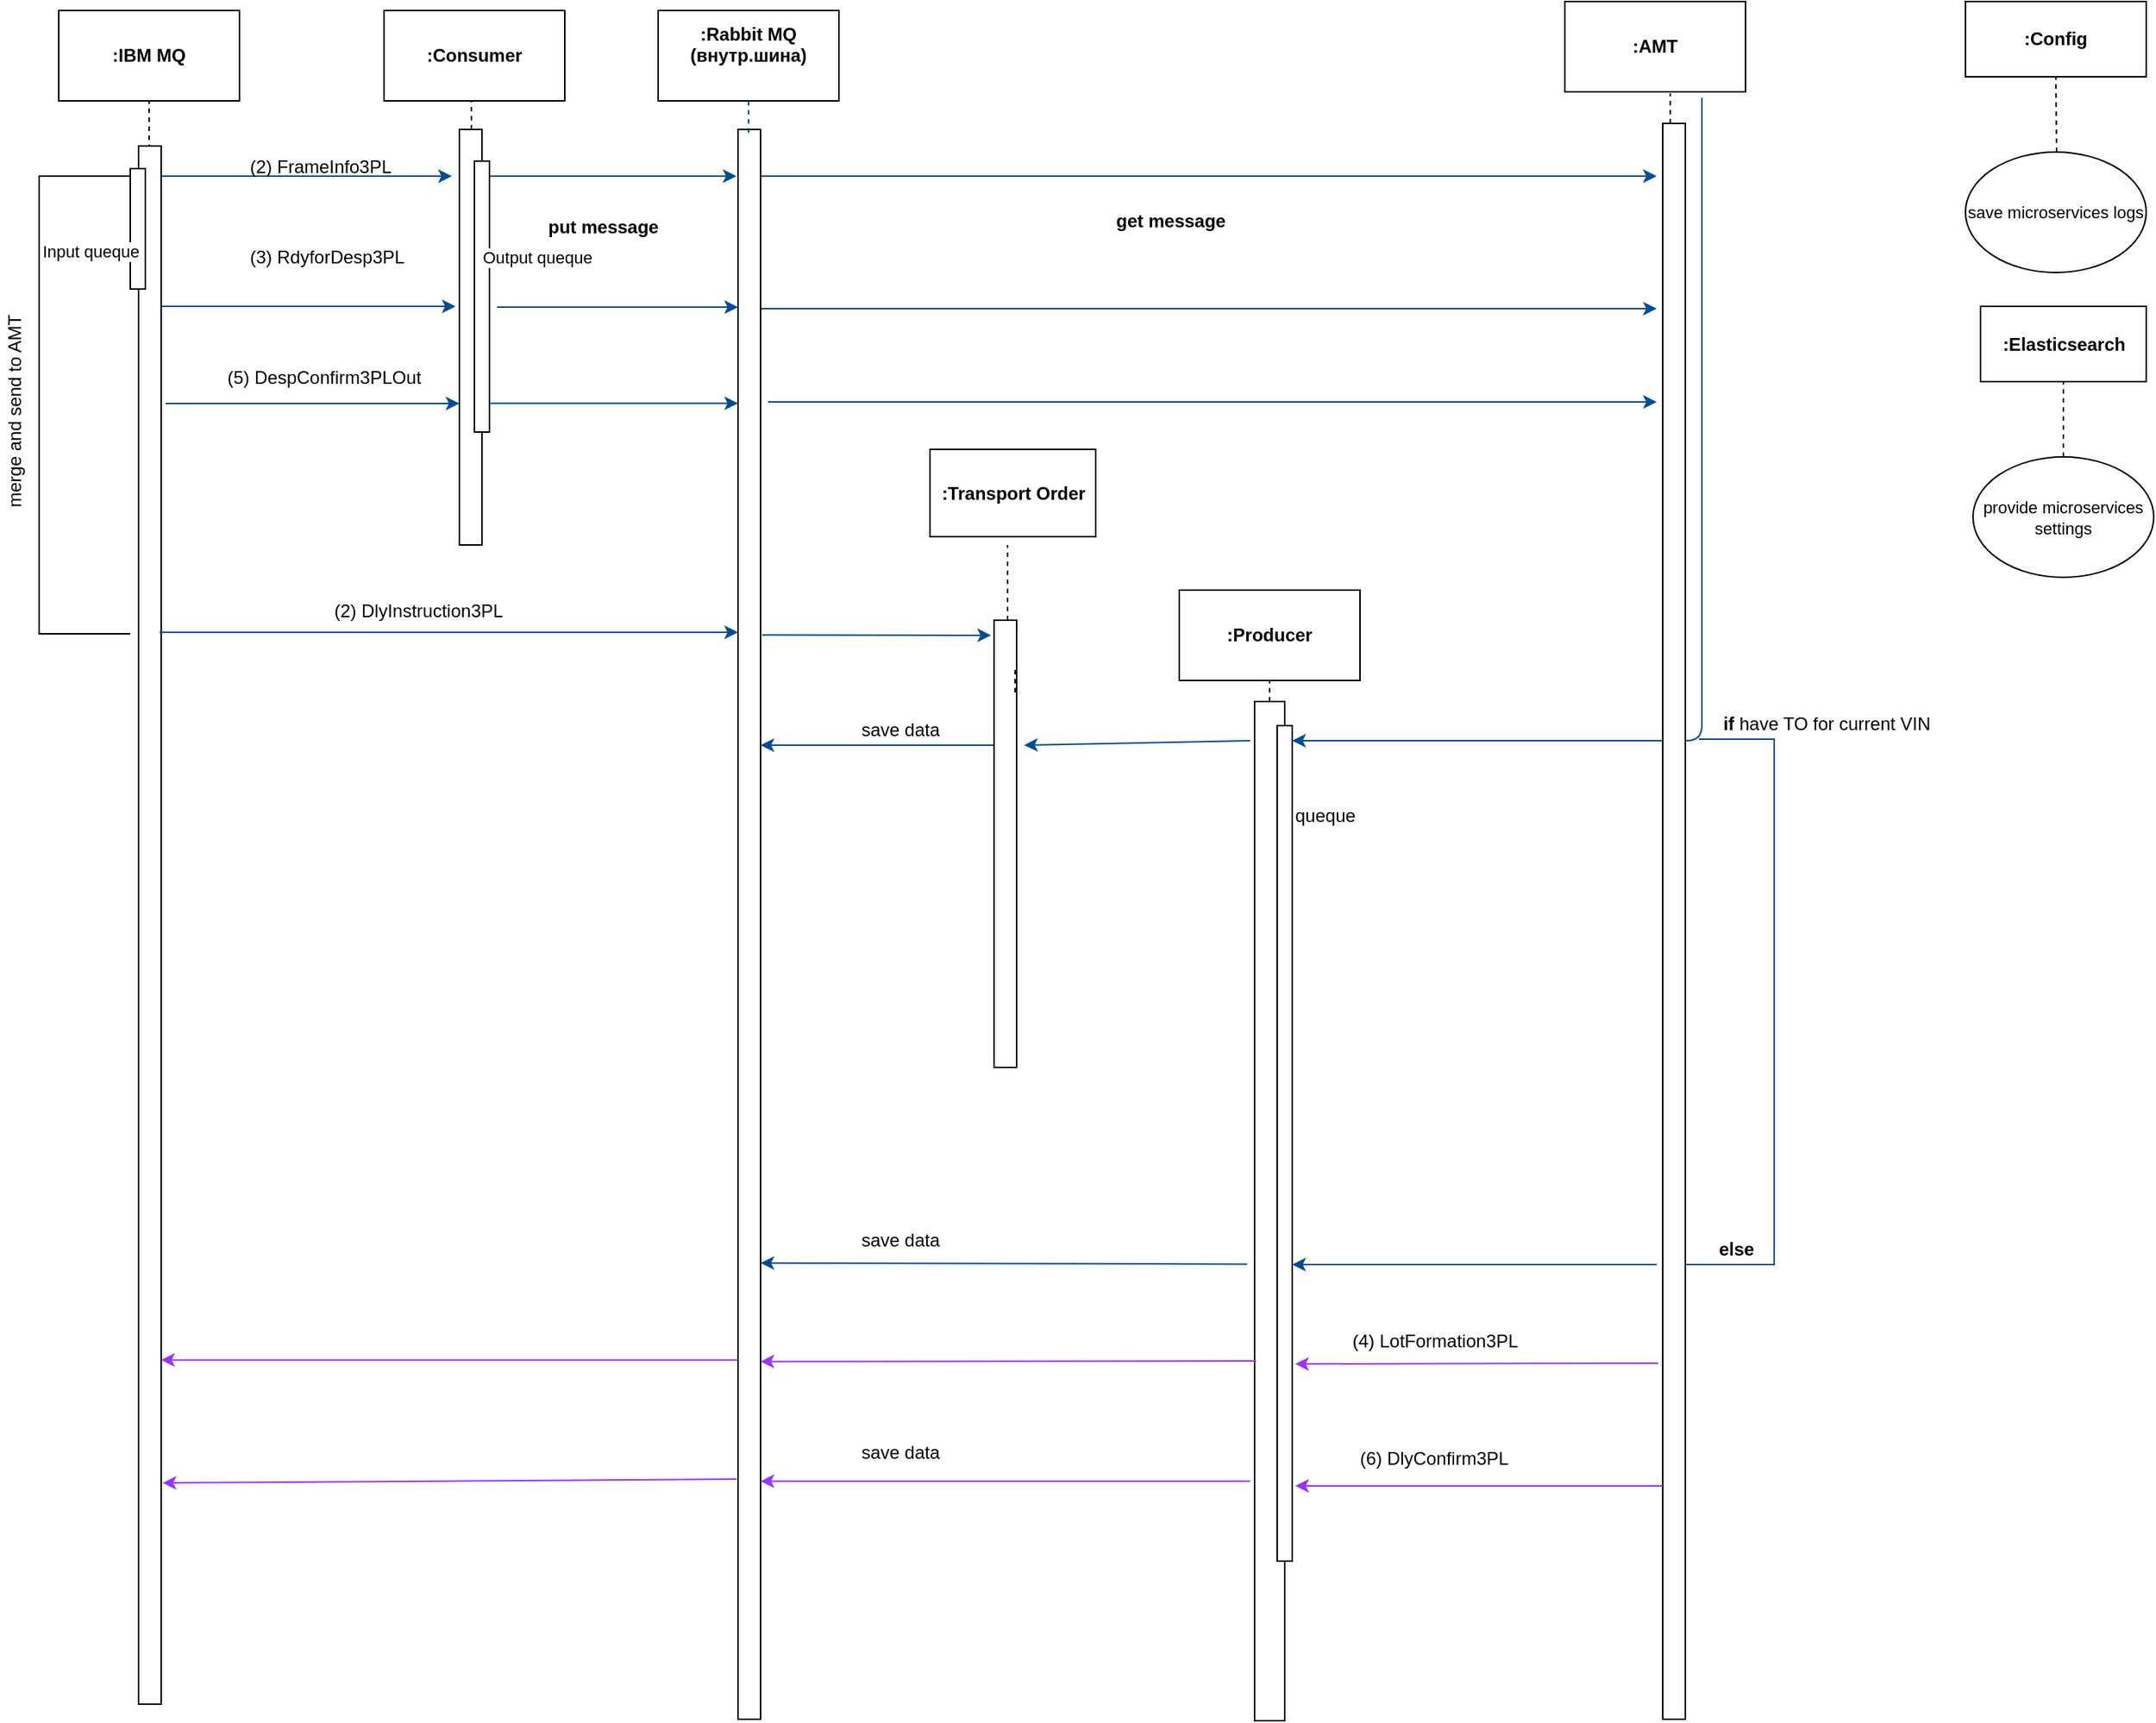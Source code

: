 <mxfile version="10.9.7" type="github"><diagram id="QFj1b3Ph4AJKoAcfD_9Q" name="Page-1"><mxGraphModel dx="2249" dy="796" grid="1" gridSize="10" guides="1" tooltips="1" connect="1" arrows="1" fold="1" page="1" pageScale="1" pageWidth="827" pageHeight="1169" math="0" shadow="0"><root><mxCell id="0"/><mxCell id="1" parent="0"/><mxCell id="KpSiDFXF2KOXU8hQdIHE-29" value="(3) RdyforDesp3PL" style="text;html=1;" parent="1" vertex="1"><mxGeometry x="-236.5" y="275" width="110" height="30" as="geometry"/></mxCell><mxCell id="52InWGM_COEgxq2UhdLl-113" value="&lt;span style=&quot;font-size: 12px&quot;&gt;:Elasticsearch&lt;/span&gt;" style="html=1;labelBackgroundColor=#ffffff;fontSize=1;fontStyle=1" parent="1" vertex="1"><mxGeometry x="915" y="321.5" width="110" height="50" as="geometry"/></mxCell><mxCell id="52InWGM_COEgxq2UhdLl-114" value="&lt;b&gt;:Config&lt;/b&gt;" style="rounded=0;whiteSpace=wrap;html=1;labelBackgroundColor=#ffffff;fontSize=12;" parent="1" vertex="1"><mxGeometry x="905" y="119" width="120" height="50" as="geometry"/></mxCell><mxCell id="52InWGM_COEgxq2UhdLl-122" value="" style="endArrow=none;dashed=1;html=1;fontSize=12;entryX=0.5;entryY=1;entryDx=0;entryDy=0;exitX=0.5;exitY=0;exitDx=0;exitDy=0;" parent="1" source="52InWGM_COEgxq2UhdLl-160" target="52InWGM_COEgxq2UhdLl-113" edge="1"><mxGeometry width="50" height="50" relative="1" as="geometry"><mxPoint x="960" y="431.5" as="sourcePoint"/><mxPoint x="1025" y="691.5" as="targetPoint"/></mxGeometry></mxCell><mxCell id="52InWGM_COEgxq2UhdLl-123" value="" style="endArrow=none;dashed=1;html=1;fontSize=12;entryX=0.5;entryY=1;entryDx=0;entryDy=0;" parent="1" target="52InWGM_COEgxq2UhdLl-114" edge="1"><mxGeometry width="50" height="50" relative="1" as="geometry"><mxPoint x="965.5" y="219" as="sourcePoint"/><mxPoint x="1240.5" y="209" as="targetPoint"/></mxGeometry></mxCell><mxCell id="52InWGM_COEgxq2UhdLl-157" value="settings for microservises" style="text;html=1;strokeColor=none;fillColor=none;align=center;verticalAlign=middle;whiteSpace=wrap;rounded=0;labelBackgroundColor=#ffffff;fontSize=11;" parent="1" vertex="1"><mxGeometry x="940" y="454.5" width="40" height="20" as="geometry"/></mxCell><mxCell id="52InWGM_COEgxq2UhdLl-159" value="&lt;span style=&quot;text-align: left;&quot;&gt;save microservices logs&lt;/span&gt;" style="ellipse;whiteSpace=wrap;html=1;labelBackgroundColor=none;fontSize=11;" parent="1" vertex="1"><mxGeometry x="905" y="219" width="120" height="80" as="geometry"/></mxCell><mxCell id="52InWGM_COEgxq2UhdLl-160" value="&lt;span style=&quot;text-align: left&quot;&gt;provide microservices settings&lt;/span&gt;" style="ellipse;whiteSpace=wrap;html=1;labelBackgroundColor=none;fontSize=11;" parent="1" vertex="1"><mxGeometry x="910" y="421.5" width="120" height="80" as="geometry"/></mxCell><mxCell id="52InWGM_COEgxq2UhdLl-175" value="&lt;b style=&quot;font-size: 12px;&quot;&gt;:IBM MQ&lt;/b&gt;" style="rounded=0;whiteSpace=wrap;html=1;labelBackgroundColor=none;fontSize=12;" parent="1" vertex="1"><mxGeometry x="-361" y="125" width="120" height="60" as="geometry"/></mxCell><mxCell id="52InWGM_COEgxq2UhdLl-176" value="&lt;b&gt;:Consumer&lt;/b&gt;" style="rounded=0;whiteSpace=wrap;html=1;labelBackgroundColor=none;fontSize=12;" parent="1" vertex="1"><mxGeometry x="-145" y="125" width="120" height="60" as="geometry"/></mxCell><mxCell id="52InWGM_COEgxq2UhdLl-177" value="&lt;b&gt;:Rabbit MQ&lt;br&gt;(внутр.шина)&lt;br&gt;&lt;br&gt;&lt;/b&gt;" style="rounded=0;whiteSpace=wrap;html=1;labelBackgroundColor=none;fontSize=12;" parent="1" vertex="1"><mxGeometry x="37" y="125" width="120" height="60" as="geometry"/></mxCell><mxCell id="52InWGM_COEgxq2UhdLl-178" value="&lt;b&gt;:Producer&lt;/b&gt;" style="rounded=0;whiteSpace=wrap;html=1;labelBackgroundColor=none;fontSize=12;" parent="1" vertex="1"><mxGeometry x="383" y="510" width="120" height="60" as="geometry"/></mxCell><mxCell id="52InWGM_COEgxq2UhdLl-179" value="&lt;b&gt;:Transport Order&lt;/b&gt;" style="rounded=0;whiteSpace=wrap;html=1;labelBackgroundColor=none;fontSize=12;" parent="1" vertex="1"><mxGeometry x="217.5" y="416.5" width="110" height="58" as="geometry"/></mxCell><mxCell id="52InWGM_COEgxq2UhdLl-180" value="&lt;b&gt;:AMT&lt;/b&gt;" style="rounded=0;whiteSpace=wrap;html=1;labelBackgroundColor=none;fontSize=12;" parent="1" vertex="1"><mxGeometry x="639" y="119" width="120" height="60" as="geometry"/></mxCell><mxCell id="52InWGM_COEgxq2UhdLl-181" value="" style="endArrow=none;dashed=1;html=1;fontSize=12;entryX=0.5;entryY=1;entryDx=0;entryDy=0;" parent="1" target="52InWGM_COEgxq2UhdLl-175" edge="1"><mxGeometry width="50" height="50" relative="1" as="geometry"><mxPoint x="-301" y="655" as="sourcePoint"/><mxPoint x="-300" y="205" as="targetPoint"/></mxGeometry></mxCell><mxCell id="52InWGM_COEgxq2UhdLl-182" value="" style="endArrow=none;dashed=1;html=1;fontSize=12;entryX=0.583;entryY=1;entryDx=0;entryDy=0;entryPerimeter=0;" parent="1" edge="1"><mxGeometry width="50" height="50" relative="1" as="geometry"><mxPoint x="-87" y="204" as="sourcePoint"/><mxPoint x="-87" y="185" as="targetPoint"/></mxGeometry></mxCell><mxCell id="52InWGM_COEgxq2UhdLl-184" value="" style="endArrow=none;dashed=1;html=1;fontSize=12;entryX=0.5;entryY=1;entryDx=0;entryDy=0;" parent="1" source="DakCSxDWCGbXa1bq1zqm-27" target="52InWGM_COEgxq2UhdLl-178" edge="1"><mxGeometry width="50" height="50" relative="1" as="geometry"><mxPoint x="408.5" y="757.5" as="sourcePoint"/><mxPoint x="214.5" y="337.5" as="targetPoint"/></mxGeometry></mxCell><mxCell id="52InWGM_COEgxq2UhdLl-185" value="" style="endArrow=none;dashed=1;html=1;fontSize=12;" parent="1" edge="1"><mxGeometry width="50" height="50" relative="1" as="geometry"><mxPoint x="269" y="530" as="sourcePoint"/><mxPoint x="269" y="480" as="targetPoint"/><Array as="points"/></mxGeometry></mxCell><mxCell id="52InWGM_COEgxq2UhdLl-186" value="" style="endArrow=none;dashed=1;html=1;fontSize=12;entryX=0.583;entryY=1.017;entryDx=0;entryDy=0;entryPerimeter=0;" parent="1" source="DakCSxDWCGbXa1bq1zqm-14" target="52InWGM_COEgxq2UhdLl-180" edge="1"><mxGeometry width="50" height="50" relative="1" as="geometry"><mxPoint x="709" y="885" as="sourcePoint"/><mxPoint x="740" y="365" as="targetPoint"/><Array as="points"/></mxGeometry></mxCell><mxCell id="52InWGM_COEgxq2UhdLl-187" value="" style="endArrow=classic;html=1;fontSize=12;strokeColor=#004C99;" parent="1" edge="1"><mxGeometry width="50" height="50" relative="1" as="geometry"><mxPoint x="-300" y="235" as="sourcePoint"/><mxPoint x="-100" y="235" as="targetPoint"/></mxGeometry></mxCell><mxCell id="52InWGM_COEgxq2UhdLl-189" value="" style="endArrow=classic;html=1;fontSize=12;strokeColor=#004C99;" parent="1" edge="1"><mxGeometry width="50" height="50" relative="1" as="geometry"><mxPoint x="-297.5" y="321.5" as="sourcePoint"/><mxPoint x="-97.5" y="321.5" as="targetPoint"/></mxGeometry></mxCell><mxCell id="52InWGM_COEgxq2UhdLl-190" value="" style="endArrow=classic;html=1;fontSize=12;strokeColor=#004C99;" parent="1" edge="1"><mxGeometry width="50" height="50" relative="1" as="geometry"><mxPoint x="-90" y="235" as="sourcePoint"/><mxPoint x="89" y="235" as="targetPoint"/></mxGeometry></mxCell><mxCell id="52InWGM_COEgxq2UhdLl-191" value="" style="endArrow=classic;html=1;fontSize=12;strokeColor=#004C99;exitX=1.2;exitY=0.169;exitDx=0;exitDy=0;exitPerimeter=0;" parent="1" edge="1"><mxGeometry width="50" height="50" relative="1" as="geometry"><mxPoint x="-290" y="386" as="sourcePoint"/><mxPoint x="-95" y="386" as="targetPoint"/></mxGeometry></mxCell><mxCell id="52InWGM_COEgxq2UhdLl-193" value="(2) FrameInfo3PL" style="text;html=1;" parent="1" vertex="1"><mxGeometry x="-236.5" y="215" width="100" height="30" as="geometry"/></mxCell><mxCell id="DakCSxDWCGbXa1bq1zqm-1" value="" style="endArrow=classic;html=1;strokeColor=#004C99;" parent="1" edge="1"><mxGeometry width="50" height="50" relative="1" as="geometry"><mxPoint x="100" y="235" as="sourcePoint"/><mxPoint x="700" y="235" as="targetPoint"/></mxGeometry></mxCell><mxCell id="DakCSxDWCGbXa1bq1zqm-5" value="" style="endArrow=classic;html=1;strokeColor=#004C99;exitX=1.067;exitY=0.318;exitDx=0;exitDy=0;exitPerimeter=0;" parent="1" edge="1" source="DakCSxDWCGbXa1bq1zqm-17"><mxGeometry width="50" height="50" relative="1" as="geometry"><mxPoint x="100" y="280" as="sourcePoint"/><mxPoint x="258" y="540" as="targetPoint"/><Array as="points"/></mxGeometry></mxCell><mxCell id="DakCSxDWCGbXa1bq1zqm-6" value="" style="endArrow=classic;html=1;strokeColor=#004C99;" parent="1" edge="1"><mxGeometry width="50" height="50" relative="1" as="geometry"><mxPoint x="90" y="323" as="sourcePoint"/><mxPoint x="700" y="323" as="targetPoint"/></mxGeometry></mxCell><mxCell id="DakCSxDWCGbXa1bq1zqm-7" value="&lt;b&gt;if &lt;/b&gt;have TO for current VIN" style="text;html=1;strokeColor=none;fillColor=none;align=center;verticalAlign=middle;whiteSpace=wrap;rounded=0;" parent="1" vertex="1"><mxGeometry x="733" y="589" width="160" height="20" as="geometry"/></mxCell><mxCell id="DakCSxDWCGbXa1bq1zqm-8" value="" style="endArrow=classic;html=1;strokeColor=#004C99;" parent="1" edge="1"><mxGeometry width="50" height="50" relative="1" as="geometry"><mxPoint x="730" y="183" as="sourcePoint"/><mxPoint x="458" y="610" as="targetPoint"/><Array as="points"><mxPoint x="730" y="610"/></Array></mxGeometry></mxCell><mxCell id="DakCSxDWCGbXa1bq1zqm-9" value="" style="html=1;points=[];perimeter=orthogonalPerimeter;" parent="1" vertex="1"><mxGeometry x="-308" y="215" width="15" height="1035" as="geometry"/></mxCell><mxCell id="DakCSxDWCGbXa1bq1zqm-10" value="" style="html=1;points=[];perimeter=orthogonalPerimeter;" parent="1" vertex="1"><mxGeometry x="-95" y="204" width="15" height="276" as="geometry"/></mxCell><mxCell id="DakCSxDWCGbXa1bq1zqm-13" value="&lt;b&gt;get message&lt;/b&gt;" style="text;html=1;strokeColor=none;fillColor=none;align=center;verticalAlign=middle;whiteSpace=wrap;rounded=0;" parent="1" vertex="1"><mxGeometry x="327.5" y="255" width="99" height="20" as="geometry"/></mxCell><mxCell id="DakCSxDWCGbXa1bq1zqm-14" value="" style="html=1;points=[];perimeter=orthogonalPerimeter;" parent="1" vertex="1"><mxGeometry x="704" y="200" width="15" height="1060" as="geometry"/></mxCell><mxCell id="DakCSxDWCGbXa1bq1zqm-16" value="&lt;b&gt;put message&lt;/b&gt;" style="text;html=1;fillColor=#ffffff;" parent="1" vertex="1"><mxGeometry x="-38" y="255" width="100" height="30" as="geometry"/></mxCell><mxCell id="DakCSxDWCGbXa1bq1zqm-17" value="" style="html=1;points=[];perimeter=orthogonalPerimeter;" parent="1" vertex="1"><mxGeometry x="90" y="204" width="15" height="1056" as="geometry"/></mxCell><mxCell id="DakCSxDWCGbXa1bq1zqm-21" value="" style="html=1;points=[];perimeter=orthogonalPerimeter;labelBackgroundColor=#ffffff;fontSize=11;" parent="1" vertex="1"><mxGeometry x="-313.5" y="230" width="10" height="80" as="geometry"/></mxCell><mxCell id="DakCSxDWCGbXa1bq1zqm-22" value="Input queque" style="text;html=1;strokeColor=none;fillColor=none;align=center;verticalAlign=middle;whiteSpace=wrap;rounded=0;labelBackgroundColor=#ffffff;fontSize=11;" parent="1" vertex="1"><mxGeometry x="-378" y="275" width="77" height="20" as="geometry"/></mxCell><mxCell id="DakCSxDWCGbXa1bq1zqm-24" value="" style="html=1;points=[];perimeter=orthogonalPerimeter;labelBackgroundColor=#ffffff;fontSize=11;" parent="1" vertex="1"><mxGeometry x="-85" y="225" width="10" height="180" as="geometry"/></mxCell><mxCell id="DakCSxDWCGbXa1bq1zqm-25" value="Output queque" style="text;html=1;strokeColor=none;fillColor=none;align=center;verticalAlign=middle;whiteSpace=wrap;rounded=0;labelBackgroundColor=#ffffff;fontSize=11;" parent="1" vertex="1"><mxGeometry x="-87.5" y="279" width="88" height="20" as="geometry"/></mxCell><mxCell id="DakCSxDWCGbXa1bq1zqm-27" value="" style="html=1;points=[];perimeter=orthogonalPerimeter;labelBackgroundColor=#ffffff;fontSize=11;" parent="1" vertex="1"><mxGeometry x="433" y="584" width="20" height="677" as="geometry"/></mxCell><mxCell id="DakCSxDWCGbXa1bq1zqm-29" value="" style="html=1;points=[];perimeter=orthogonalPerimeter;labelBackgroundColor=#ffffff;fontSize=11;" parent="1" vertex="1"><mxGeometry x="448" y="600" width="10" height="555" as="geometry"/></mxCell><mxCell id="DakCSxDWCGbXa1bq1zqm-30" value="queque" style="text;html=1;resizable=0;points=[];autosize=1;align=left;verticalAlign=top;spacingTop=-4;" parent="1" vertex="1"><mxGeometry x="458" y="650" width="60" height="20" as="geometry"/></mxCell><mxCell id="DakCSxDWCGbXa1bq1zqm-31" value="" style="endArrow=classic;html=1;strokeColor=#004C99;" parent="1" edge="1"><mxGeometry width="50" height="50" relative="1" as="geometry"><mxPoint x="430" y="610" as="sourcePoint"/><mxPoint x="280" y="613" as="targetPoint"/></mxGeometry></mxCell><mxCell id="DakCSxDWCGbXa1bq1zqm-34" value="" style="endArrow=classic;html=1;strokeColor=#004C99;" parent="1" edge="1"><mxGeometry width="50" height="50" relative="1" as="geometry"><mxPoint x="-70" y="322" as="sourcePoint"/><mxPoint x="90" y="322" as="targetPoint"/></mxGeometry></mxCell><mxCell id="DakCSxDWCGbXa1bq1zqm-38" value="(5) DespConfirm3PLOut" style="text;html=1;" parent="1" vertex="1"><mxGeometry x="-251.5" y="355" width="150" height="30" as="geometry"/></mxCell><mxCell id="DakCSxDWCGbXa1bq1zqm-39" value="" style="endArrow=classic;html=1;strokeColor=#004C99;exitX=1;exitY=0.894;exitDx=0;exitDy=0;exitPerimeter=0;" parent="1" source="DakCSxDWCGbXa1bq1zqm-24" target="DakCSxDWCGbXa1bq1zqm-17" edge="1"><mxGeometry width="50" height="50" relative="1" as="geometry"><mxPoint x="-60" y="385" as="sourcePoint"/><mxPoint x="30" y="395" as="targetPoint"/></mxGeometry></mxCell><mxCell id="DakCSxDWCGbXa1bq1zqm-40" value="" style="endArrow=classic;html=1;strokeColor=#004C99;" parent="1" edge="1"><mxGeometry width="50" height="50" relative="1" as="geometry"><mxPoint x="110" y="385" as="sourcePoint"/><mxPoint x="700" y="385" as="targetPoint"/></mxGeometry></mxCell><mxCell id="DakCSxDWCGbXa1bq1zqm-41" value="" style="endArrow=classic;html=1;strokeColor=#9933FF;" parent="1" edge="1"><mxGeometry width="50" height="50" relative="1" as="geometry"><mxPoint x="701" y="1023.5" as="sourcePoint"/><mxPoint x="460" y="1024" as="targetPoint"/></mxGeometry></mxCell><mxCell id="DakCSxDWCGbXa1bq1zqm-42" value="" style="endArrow=classic;html=1;strokeColor=#9933FF;" parent="1" source="DakCSxDWCGbXa1bq1zqm-14" edge="1"><mxGeometry width="50" height="50" relative="1" as="geometry"><mxPoint x="700" y="835" as="sourcePoint"/><mxPoint x="460" y="1105" as="targetPoint"/><Array as="points"/></mxGeometry></mxCell><mxCell id="DakCSxDWCGbXa1bq1zqm-43" value="(4) LotFormation3PL" style="text;html=1;" parent="1" vertex="1"><mxGeometry x="495.5" y="995" width="130" height="30" as="geometry"/></mxCell><mxCell id="DakCSxDWCGbXa1bq1zqm-44" value="(6) DlyConfirm3PL" style="text;html=1;" parent="1" vertex="1"><mxGeometry x="500.5" y="1073" width="120" height="30" as="geometry"/></mxCell><mxCell id="DakCSxDWCGbXa1bq1zqm-48" value="" style="endArrow=classic;html=1;strokeColor=#004C99;" parent="1" edge="1"><mxGeometry width="50" height="50" relative="1" as="geometry"><mxPoint x="260" y="613" as="sourcePoint"/><mxPoint x="105" y="613" as="targetPoint"/></mxGeometry></mxCell><mxCell id="DakCSxDWCGbXa1bq1zqm-49" value="save data" style="text;html=1;resizable=0;points=[];autosize=1;align=left;verticalAlign=top;spacingTop=-4;" parent="1" vertex="1"><mxGeometry x="170" y="593" width="70" height="20" as="geometry"/></mxCell><mxCell id="DakCSxDWCGbXa1bq1zqm-72" value="" style="endArrow=classic;html=1;strokeColor=#9933FF;entryX=1;entryY=0.775;entryDx=0;entryDy=0;entryPerimeter=0;exitX=0.05;exitY=0.647;exitDx=0;exitDy=0;exitPerimeter=0;" parent="1" target="DakCSxDWCGbXa1bq1zqm-17" edge="1" source="DakCSxDWCGbXa1bq1zqm-27"><mxGeometry width="50" height="50" relative="1" as="geometry"><mxPoint x="390" y="1025" as="sourcePoint"/><mxPoint x="230" y="1045" as="targetPoint"/></mxGeometry></mxCell><mxCell id="DakCSxDWCGbXa1bq1zqm-73" value="" style="endArrow=classic;html=1;strokeColor=#9933FF;exitX=-0.15;exitY=0.765;exitDx=0;exitDy=0;exitPerimeter=0;" parent="1" target="DakCSxDWCGbXa1bq1zqm-17" edge="1" source="DakCSxDWCGbXa1bq1zqm-27"><mxGeometry width="50" height="50" relative="1" as="geometry"><mxPoint x="390" y="1105" as="sourcePoint"/><mxPoint x="260" y="1115" as="targetPoint"/></mxGeometry></mxCell><mxCell id="DakCSxDWCGbXa1bq1zqm-74" value="" style="endArrow=classic;html=1;strokeColor=#9933FF;exitX=0;exitY=0.774;exitDx=0;exitDy=0;exitPerimeter=0;" parent="1" source="DakCSxDWCGbXa1bq1zqm-17" target="DakCSxDWCGbXa1bq1zqm-9" edge="1"><mxGeometry width="50" height="50" relative="1" as="geometry"><mxPoint x="-70" y="1065" as="sourcePoint"/><mxPoint x="-20" y="1015" as="targetPoint"/></mxGeometry></mxCell><mxCell id="DakCSxDWCGbXa1bq1zqm-75" value="" style="endArrow=classic;html=1;strokeColor=#9933FF;exitX=-0.067;exitY=0.849;exitDx=0;exitDy=0;exitPerimeter=0;entryX=1.067;entryY=0.858;entryDx=0;entryDy=0;entryPerimeter=0;" parent="1" source="DakCSxDWCGbXa1bq1zqm-17" target="DakCSxDWCGbXa1bq1zqm-9" edge="1"><mxGeometry width="50" height="50" relative="1" as="geometry"><mxPoint x="-80" y="1135" as="sourcePoint"/><mxPoint x="-30" y="1085" as="targetPoint"/></mxGeometry></mxCell><mxCell id="DakCSxDWCGbXa1bq1zqm-76" value="save data" style="text;html=1;resizable=0;points=[];autosize=1;align=left;verticalAlign=top;spacingTop=-4;" parent="1" vertex="1"><mxGeometry x="170" y="1073" width="70" height="20" as="geometry"/></mxCell><mxCell id="l3xat6u1_Pl9rr3lCrd1-2" value="&lt;b&gt;else&lt;/b&gt;" style="text;html=1;strokeColor=none;fillColor=none;align=center;verticalAlign=middle;whiteSpace=wrap;rounded=0;" parent="1" vertex="1"><mxGeometry x="733" y="938" width="40" height="20" as="geometry"/></mxCell><mxCell id="l3xat6u1_Pl9rr3lCrd1-3" value="" style="endArrow=classic;html=1;strokeColor=#004C99;" parent="1" edge="1"><mxGeometry width="50" height="50" relative="1" as="geometry"><mxPoint x="700" y="958" as="sourcePoint"/><mxPoint x="458" y="958" as="targetPoint"/></mxGeometry></mxCell><mxCell id="l3xat6u1_Pl9rr3lCrd1-4" value="" style="endArrow=classic;html=1;exitX=-0.25;exitY=0.552;exitDx=0;exitDy=0;exitPerimeter=0;entryX=1;entryY=0.713;entryDx=0;entryDy=0;entryPerimeter=0;strokeColor=#004C99;" parent="1" source="DakCSxDWCGbXa1bq1zqm-27" target="DakCSxDWCGbXa1bq1zqm-17" edge="1"><mxGeometry width="50" height="50" relative="1" as="geometry"><mxPoint x="230" y="990" as="sourcePoint"/><mxPoint x="280" y="940" as="targetPoint"/></mxGeometry></mxCell><mxCell id="l3xat6u1_Pl9rr3lCrd1-7" value="" style="endArrow=none;html=1;strokeColor=#004C99;" parent="1" edge="1"><mxGeometry width="50" height="50" relative="1" as="geometry"><mxPoint x="719" y="958" as="sourcePoint"/><mxPoint x="750" y="958" as="targetPoint"/></mxGeometry></mxCell><mxCell id="l3xat6u1_Pl9rr3lCrd1-8" value="save data" style="text;html=1;" parent="1" vertex="1"><mxGeometry x="170" y="928" width="90" height="30" as="geometry"/></mxCell><mxCell id="y0w5qYsUNVKqhIbErfso-7" value="" style="strokeWidth=1;html=1;shape=mxgraph.flowchart.annotation_1;align=left;pointerEvents=1;fillColor=#ffffff;rotation=180;strokeColor=#004C99;" vertex="1" parent="1"><mxGeometry x="728" y="609" width="50" height="349" as="geometry"/></mxCell><mxCell id="y0w5qYsUNVKqhIbErfso-9" value="" style="endArrow=none;dashed=1;html=1;strokeColor=#004C99;entryX=0.5;entryY=1;entryDx=0;entryDy=0;exitX=0.467;exitY=0.002;exitDx=0;exitDy=0;exitPerimeter=0;" edge="1" parent="1" source="DakCSxDWCGbXa1bq1zqm-17" target="52InWGM_COEgxq2UhdLl-177"><mxGeometry width="50" height="50" relative="1" as="geometry"><mxPoint x="110" y="240" as="sourcePoint"/><mxPoint x="160" y="190" as="targetPoint"/></mxGeometry></mxCell><mxCell id="y0w5qYsUNVKqhIbErfso-10" value="" style="endArrow=classic;html=1;strokeColor=#004C99;exitX=0.933;exitY=0.291;exitDx=0;exitDy=0;exitPerimeter=0;" edge="1" parent="1"><mxGeometry width="50" height="50" relative="1" as="geometry"><mxPoint x="-294" y="538" as="sourcePoint"/><mxPoint x="90" y="538" as="targetPoint"/></mxGeometry></mxCell><mxCell id="DakCSxDWCGbXa1bq1zqm-32" value="" style="html=1;points=[];perimeter=orthogonalPerimeter;" parent="1" vertex="1"><mxGeometry x="260" y="530" width="15" height="297" as="geometry"/></mxCell><mxCell id="y0w5qYsUNVKqhIbErfso-11" value="" style="endArrow=none;dashed=1;html=1;fontSize=12;" edge="1" parent="1" target="DakCSxDWCGbXa1bq1zqm-32"><mxGeometry width="50" height="50" relative="1" as="geometry"><mxPoint x="274" y="578" as="sourcePoint"/><mxPoint x="274" y="480" as="targetPoint"/><Array as="points"/></mxGeometry></mxCell><mxCell id="y0w5qYsUNVKqhIbErfso-12" value="(2) DlyInstruction3PL" style="text;html=1;fontSize=12;" vertex="1" parent="1"><mxGeometry x="-180" y="510" width="126" height="30" as="geometry"/></mxCell><mxCell id="y0w5qYsUNVKqhIbErfso-17" value="merge and send to AMT" style="text;html=1;resizable=0;points=[];autosize=1;align=left;verticalAlign=top;spacingTop=-4;rotation=-90;" vertex="1" parent="1"><mxGeometry x="-460" y="377" width="140" height="20" as="geometry"/></mxCell><mxCell id="y0w5qYsUNVKqhIbErfso-18" value="" style="shape=partialRectangle;whiteSpace=wrap;html=1;bottom=1;right=1;left=1;top=0;fillColor=none;routingCenterX=-0.5;strokeColor=#000000;strokeWidth=1;rotation=90;" vertex="1" parent="1"><mxGeometry x="-496" y="357" width="304" height="60" as="geometry"/></mxCell></root></mxGraphModel></diagram></mxfile>